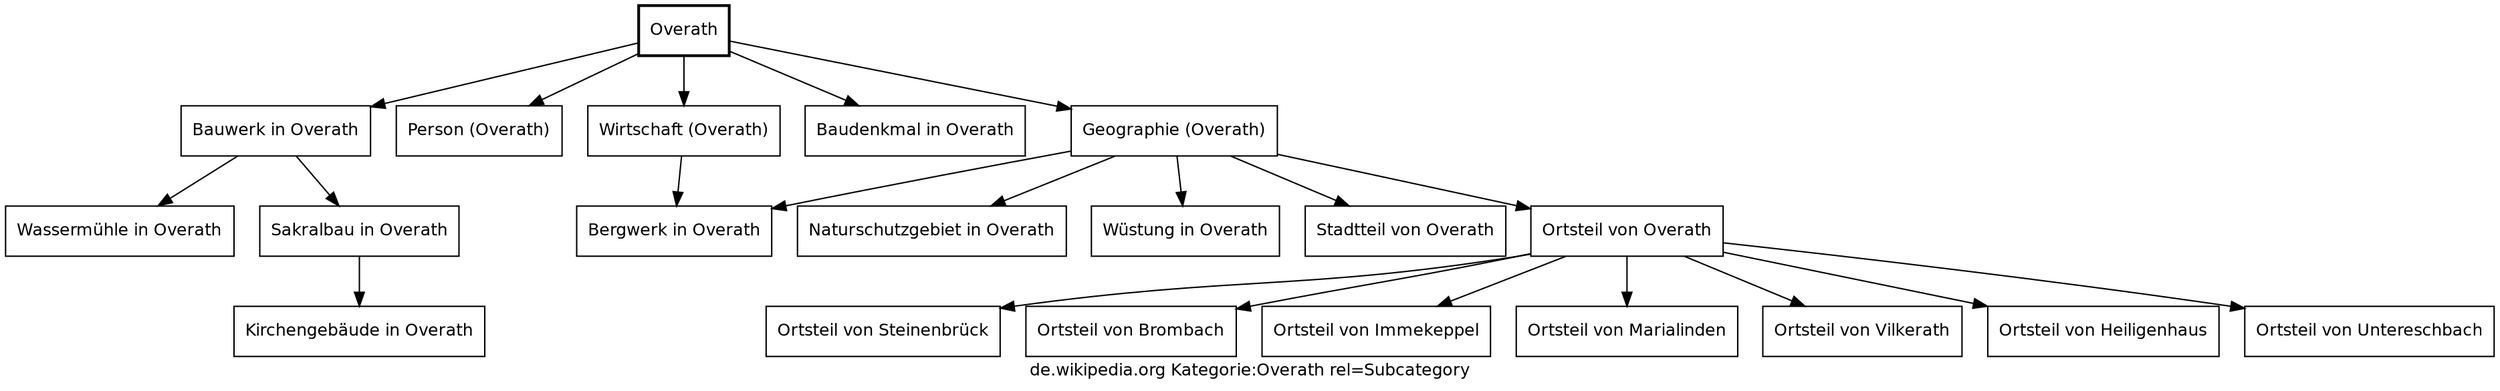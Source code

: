 // Created by GraphWriter at 2024-09-22 18:12:54 CEST
digraph cluster_vcat{
charset="UTF-8";
fontname="DejaVu Sans";
fontsize="12";
label="de.wikipedia.org Kategorie:Overath rel=Subcategory";
splines="true";
node [fontname="DejaVu Sans",fontsize="12",shape="rect"];
{
rank="min";
"Overath"
}
"Bauwerk in Overath" [href="http://de.wikipedia.org/wiki/Kategorie:Bauwerk_in_Overath"];
"Bauwerk in Overath" -> "Wassermühle in Overath";
"Bauwerk in Overath" -> "Sakralbau in Overath";
"Naturschutzgebiet in Overath" [href="http://de.wikipedia.org/wiki/Kategorie:Naturschutzgebiet_in_Overath"];
"Kirchengebäude in Overath" [href="http://de.wikipedia.org/wiki/Kategorie:Kirchengeb%C3%A4ude_in_Overath"];
"Ortsteil von Steinenbrück" [href="http://de.wikipedia.org/wiki/Kategorie:Ortsteil_von_Steinenbr%C3%BCck"];
"Ortsteil von Brombach" [href="http://de.wikipedia.org/wiki/Kategorie:Ortsteil_von_Brombach"];
"Overath" [href="http://de.wikipedia.org/wiki/Kategorie:Overath",style="bold"];
"Overath" -> "Bauwerk in Overath";
"Overath" -> "Person (Overath)";
"Overath" -> "Wirtschaft (Overath)";
"Overath" -> "Baudenkmal in Overath";
"Overath" -> "Geographie (Overath)";
"Wüstung in Overath" [href="http://de.wikipedia.org/wiki/Kategorie:W%C3%BCstung_in_Overath"];
"Ortsteil von Immekeppel" [href="http://de.wikipedia.org/wiki/Kategorie:Ortsteil_von_Immekeppel"];
"Ortsteil von Marialinden" [href="http://de.wikipedia.org/wiki/Kategorie:Ortsteil_von_Marialinden"];
"Ortsteil von Vilkerath" [href="http://de.wikipedia.org/wiki/Kategorie:Ortsteil_von_Vilkerath"];
"Stadtteil von Overath" [href="http://de.wikipedia.org/wiki/Kategorie:Stadtteil_von_Overath"];
"Wirtschaft (Overath)" [href="http://de.wikipedia.org/wiki/Kategorie:Wirtschaft_%28Overath%29"];
"Wirtschaft (Overath)" -> "Bergwerk in Overath";
"Sakralbau in Overath" [href="http://de.wikipedia.org/wiki/Kategorie:Sakralbau_in_Overath"];
"Sakralbau in Overath" -> "Kirchengebäude in Overath";
"Geographie (Overath)" [href="http://de.wikipedia.org/wiki/Kategorie:Geographie_%28Overath%29"];
"Geographie (Overath)" -> "Bergwerk in Overath";
"Geographie (Overath)" -> "Wüstung in Overath";
"Geographie (Overath)" -> "Naturschutzgebiet in Overath";
"Geographie (Overath)" -> "Ortsteil von Overath";
"Geographie (Overath)" -> "Stadtteil von Overath";
"Ortsteil von Heiligenhaus" [href="http://de.wikipedia.org/wiki/Kategorie:Ortsteil_von_Heiligenhaus"];
"Ortsteil von Untereschbach" [href="http://de.wikipedia.org/wiki/Kategorie:Ortsteil_von_Untereschbach"];
"Baudenkmal in Overath" [href="http://de.wikipedia.org/wiki/Kategorie:Baudenkmal_in_Overath"];
"Wassermühle in Overath" [href="http://de.wikipedia.org/wiki/Kategorie:Wasserm%C3%BChle_in_Overath"];
"Ortsteil von Overath" [href="http://de.wikipedia.org/wiki/Kategorie:Ortsteil_von_Overath"];
"Ortsteil von Overath" -> "Ortsteil von Brombach";
"Ortsteil von Overath" -> "Ortsteil von Untereschbach";
"Ortsteil von Overath" -> "Ortsteil von Vilkerath";
"Ortsteil von Overath" -> "Ortsteil von Immekeppel";
"Ortsteil von Overath" -> "Ortsteil von Steinenbrück";
"Ortsteil von Overath" -> "Ortsteil von Marialinden";
"Ortsteil von Overath" -> "Ortsteil von Heiligenhaus";
"Person (Overath)" [href="http://de.wikipedia.org/wiki/Kategorie:Person_%28Overath%29"];
"Bergwerk in Overath" [href="http://de.wikipedia.org/wiki/Kategorie:Bergwerk_in_Overath"];
}
